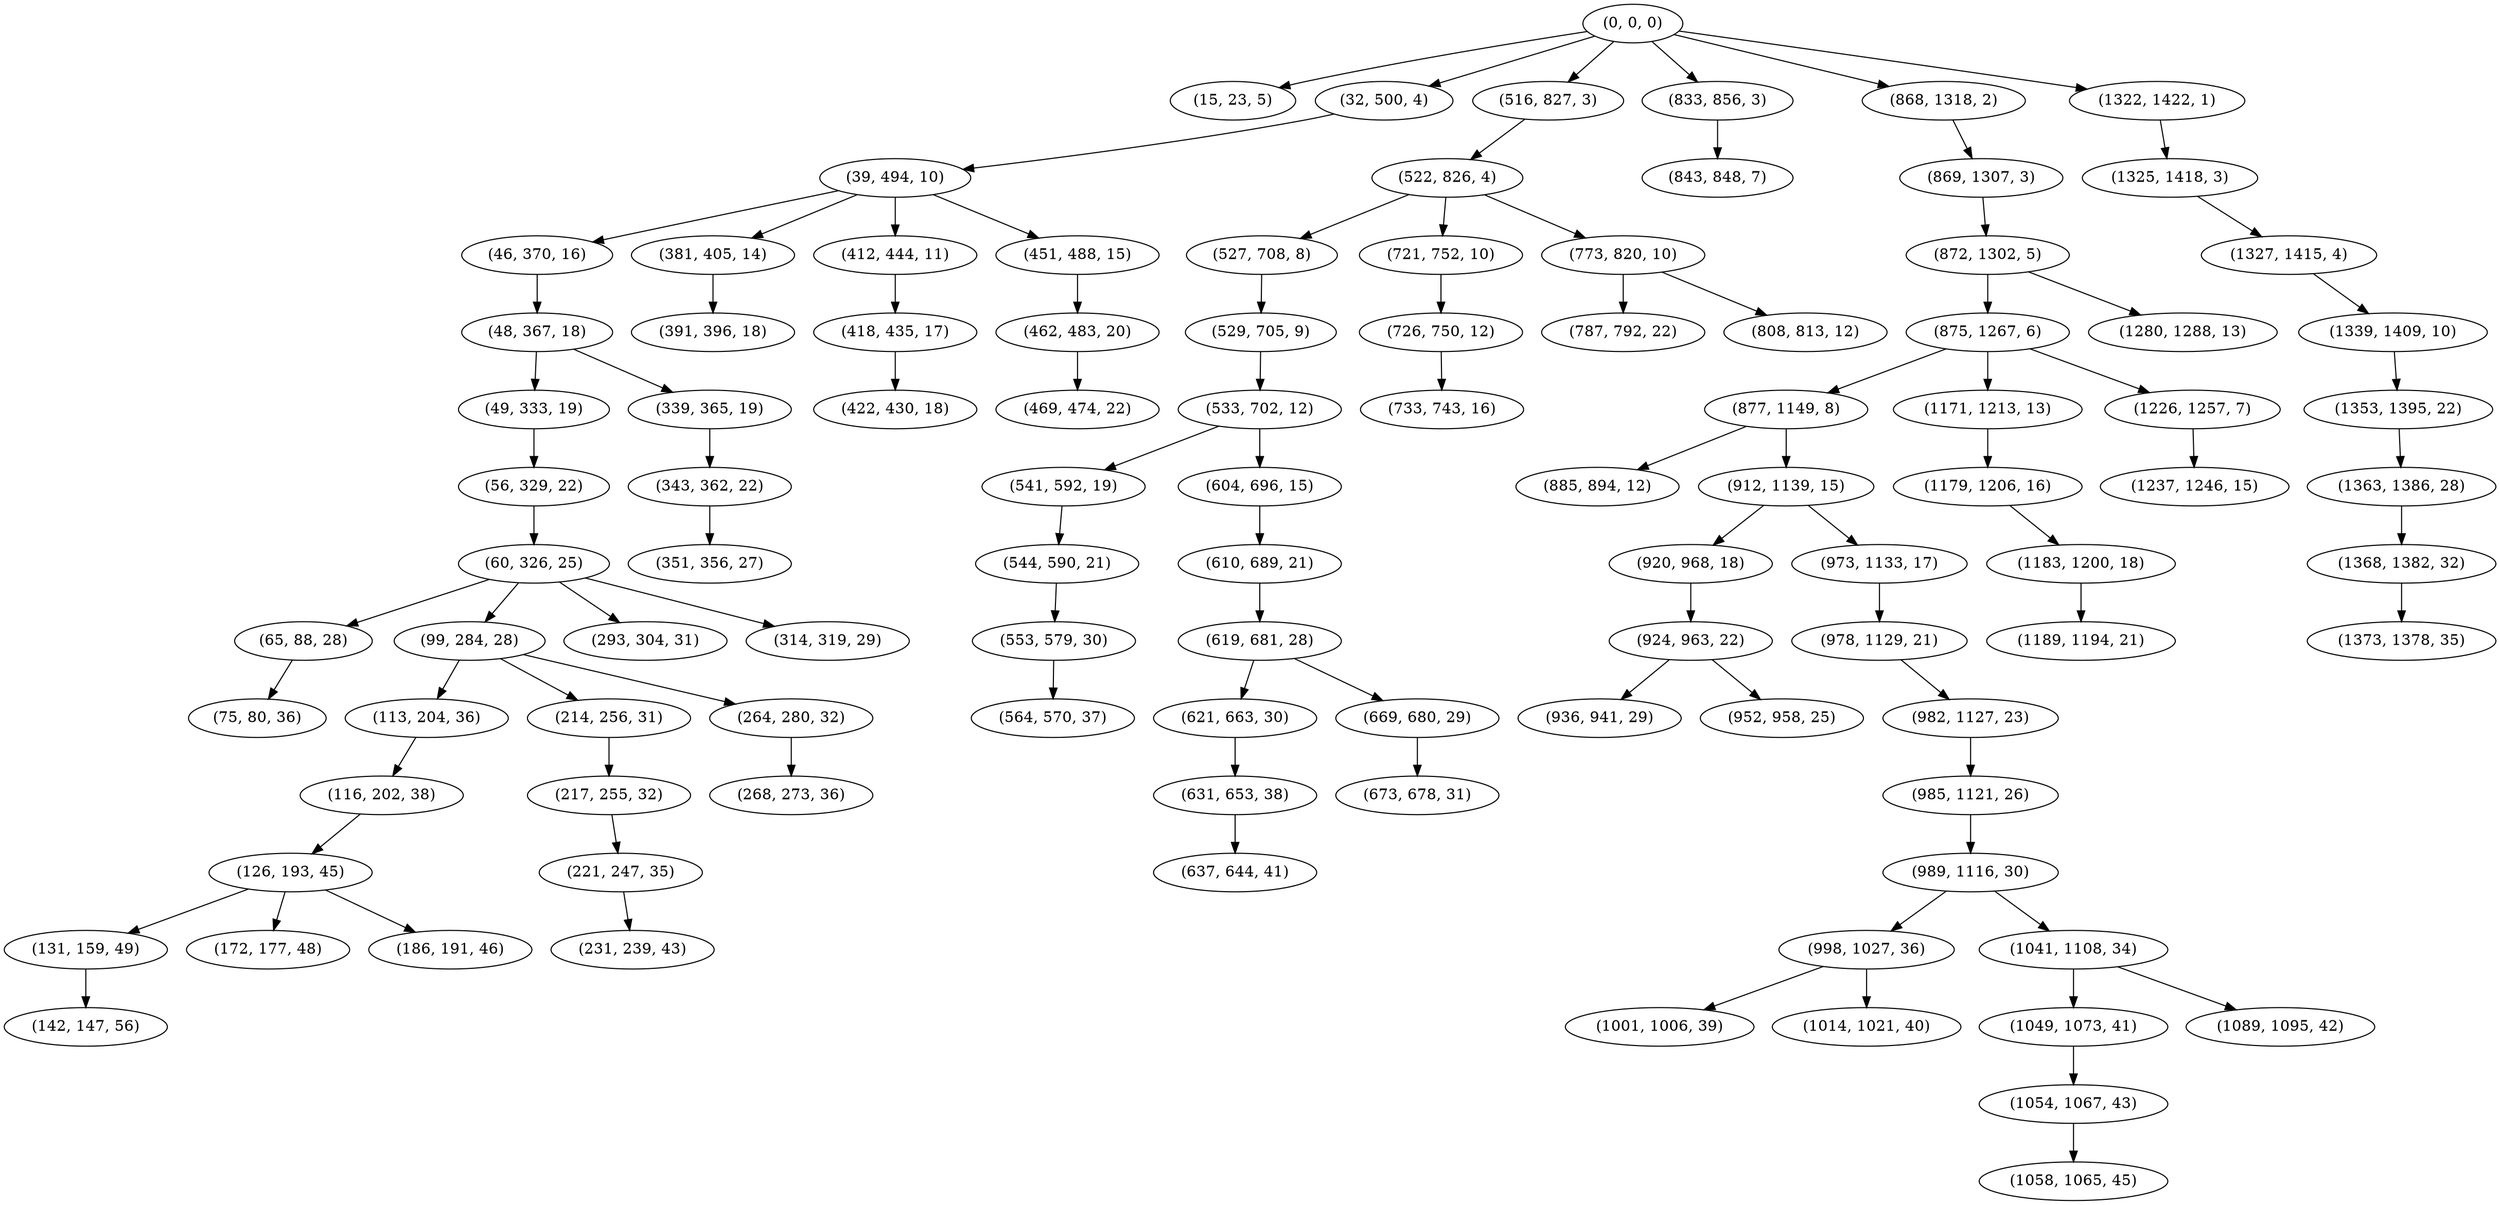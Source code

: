 digraph tree {
    "(0, 0, 0)";
    "(15, 23, 5)";
    "(32, 500, 4)";
    "(39, 494, 10)";
    "(46, 370, 16)";
    "(48, 367, 18)";
    "(49, 333, 19)";
    "(56, 329, 22)";
    "(60, 326, 25)";
    "(65, 88, 28)";
    "(75, 80, 36)";
    "(99, 284, 28)";
    "(113, 204, 36)";
    "(116, 202, 38)";
    "(126, 193, 45)";
    "(131, 159, 49)";
    "(142, 147, 56)";
    "(172, 177, 48)";
    "(186, 191, 46)";
    "(214, 256, 31)";
    "(217, 255, 32)";
    "(221, 247, 35)";
    "(231, 239, 43)";
    "(264, 280, 32)";
    "(268, 273, 36)";
    "(293, 304, 31)";
    "(314, 319, 29)";
    "(339, 365, 19)";
    "(343, 362, 22)";
    "(351, 356, 27)";
    "(381, 405, 14)";
    "(391, 396, 18)";
    "(412, 444, 11)";
    "(418, 435, 17)";
    "(422, 430, 18)";
    "(451, 488, 15)";
    "(462, 483, 20)";
    "(469, 474, 22)";
    "(516, 827, 3)";
    "(522, 826, 4)";
    "(527, 708, 8)";
    "(529, 705, 9)";
    "(533, 702, 12)";
    "(541, 592, 19)";
    "(544, 590, 21)";
    "(553, 579, 30)";
    "(564, 570, 37)";
    "(604, 696, 15)";
    "(610, 689, 21)";
    "(619, 681, 28)";
    "(621, 663, 30)";
    "(631, 653, 38)";
    "(637, 644, 41)";
    "(669, 680, 29)";
    "(673, 678, 31)";
    "(721, 752, 10)";
    "(726, 750, 12)";
    "(733, 743, 16)";
    "(773, 820, 10)";
    "(787, 792, 22)";
    "(808, 813, 12)";
    "(833, 856, 3)";
    "(843, 848, 7)";
    "(868, 1318, 2)";
    "(869, 1307, 3)";
    "(872, 1302, 5)";
    "(875, 1267, 6)";
    "(877, 1149, 8)";
    "(885, 894, 12)";
    "(912, 1139, 15)";
    "(920, 968, 18)";
    "(924, 963, 22)";
    "(936, 941, 29)";
    "(952, 958, 25)";
    "(973, 1133, 17)";
    "(978, 1129, 21)";
    "(982, 1127, 23)";
    "(985, 1121, 26)";
    "(989, 1116, 30)";
    "(998, 1027, 36)";
    "(1001, 1006, 39)";
    "(1014, 1021, 40)";
    "(1041, 1108, 34)";
    "(1049, 1073, 41)";
    "(1054, 1067, 43)";
    "(1058, 1065, 45)";
    "(1089, 1095, 42)";
    "(1171, 1213, 13)";
    "(1179, 1206, 16)";
    "(1183, 1200, 18)";
    "(1189, 1194, 21)";
    "(1226, 1257, 7)";
    "(1237, 1246, 15)";
    "(1280, 1288, 13)";
    "(1322, 1422, 1)";
    "(1325, 1418, 3)";
    "(1327, 1415, 4)";
    "(1339, 1409, 10)";
    "(1353, 1395, 22)";
    "(1363, 1386, 28)";
    "(1368, 1382, 32)";
    "(1373, 1378, 35)";
    "(0, 0, 0)" -> "(15, 23, 5)";
    "(0, 0, 0)" -> "(32, 500, 4)";
    "(0, 0, 0)" -> "(516, 827, 3)";
    "(0, 0, 0)" -> "(833, 856, 3)";
    "(0, 0, 0)" -> "(868, 1318, 2)";
    "(0, 0, 0)" -> "(1322, 1422, 1)";
    "(32, 500, 4)" -> "(39, 494, 10)";
    "(39, 494, 10)" -> "(46, 370, 16)";
    "(39, 494, 10)" -> "(381, 405, 14)";
    "(39, 494, 10)" -> "(412, 444, 11)";
    "(39, 494, 10)" -> "(451, 488, 15)";
    "(46, 370, 16)" -> "(48, 367, 18)";
    "(48, 367, 18)" -> "(49, 333, 19)";
    "(48, 367, 18)" -> "(339, 365, 19)";
    "(49, 333, 19)" -> "(56, 329, 22)";
    "(56, 329, 22)" -> "(60, 326, 25)";
    "(60, 326, 25)" -> "(65, 88, 28)";
    "(60, 326, 25)" -> "(99, 284, 28)";
    "(60, 326, 25)" -> "(293, 304, 31)";
    "(60, 326, 25)" -> "(314, 319, 29)";
    "(65, 88, 28)" -> "(75, 80, 36)";
    "(99, 284, 28)" -> "(113, 204, 36)";
    "(99, 284, 28)" -> "(214, 256, 31)";
    "(99, 284, 28)" -> "(264, 280, 32)";
    "(113, 204, 36)" -> "(116, 202, 38)";
    "(116, 202, 38)" -> "(126, 193, 45)";
    "(126, 193, 45)" -> "(131, 159, 49)";
    "(126, 193, 45)" -> "(172, 177, 48)";
    "(126, 193, 45)" -> "(186, 191, 46)";
    "(131, 159, 49)" -> "(142, 147, 56)";
    "(214, 256, 31)" -> "(217, 255, 32)";
    "(217, 255, 32)" -> "(221, 247, 35)";
    "(221, 247, 35)" -> "(231, 239, 43)";
    "(264, 280, 32)" -> "(268, 273, 36)";
    "(339, 365, 19)" -> "(343, 362, 22)";
    "(343, 362, 22)" -> "(351, 356, 27)";
    "(381, 405, 14)" -> "(391, 396, 18)";
    "(412, 444, 11)" -> "(418, 435, 17)";
    "(418, 435, 17)" -> "(422, 430, 18)";
    "(451, 488, 15)" -> "(462, 483, 20)";
    "(462, 483, 20)" -> "(469, 474, 22)";
    "(516, 827, 3)" -> "(522, 826, 4)";
    "(522, 826, 4)" -> "(527, 708, 8)";
    "(522, 826, 4)" -> "(721, 752, 10)";
    "(522, 826, 4)" -> "(773, 820, 10)";
    "(527, 708, 8)" -> "(529, 705, 9)";
    "(529, 705, 9)" -> "(533, 702, 12)";
    "(533, 702, 12)" -> "(541, 592, 19)";
    "(533, 702, 12)" -> "(604, 696, 15)";
    "(541, 592, 19)" -> "(544, 590, 21)";
    "(544, 590, 21)" -> "(553, 579, 30)";
    "(553, 579, 30)" -> "(564, 570, 37)";
    "(604, 696, 15)" -> "(610, 689, 21)";
    "(610, 689, 21)" -> "(619, 681, 28)";
    "(619, 681, 28)" -> "(621, 663, 30)";
    "(619, 681, 28)" -> "(669, 680, 29)";
    "(621, 663, 30)" -> "(631, 653, 38)";
    "(631, 653, 38)" -> "(637, 644, 41)";
    "(669, 680, 29)" -> "(673, 678, 31)";
    "(721, 752, 10)" -> "(726, 750, 12)";
    "(726, 750, 12)" -> "(733, 743, 16)";
    "(773, 820, 10)" -> "(787, 792, 22)";
    "(773, 820, 10)" -> "(808, 813, 12)";
    "(833, 856, 3)" -> "(843, 848, 7)";
    "(868, 1318, 2)" -> "(869, 1307, 3)";
    "(869, 1307, 3)" -> "(872, 1302, 5)";
    "(872, 1302, 5)" -> "(875, 1267, 6)";
    "(872, 1302, 5)" -> "(1280, 1288, 13)";
    "(875, 1267, 6)" -> "(877, 1149, 8)";
    "(875, 1267, 6)" -> "(1171, 1213, 13)";
    "(875, 1267, 6)" -> "(1226, 1257, 7)";
    "(877, 1149, 8)" -> "(885, 894, 12)";
    "(877, 1149, 8)" -> "(912, 1139, 15)";
    "(912, 1139, 15)" -> "(920, 968, 18)";
    "(912, 1139, 15)" -> "(973, 1133, 17)";
    "(920, 968, 18)" -> "(924, 963, 22)";
    "(924, 963, 22)" -> "(936, 941, 29)";
    "(924, 963, 22)" -> "(952, 958, 25)";
    "(973, 1133, 17)" -> "(978, 1129, 21)";
    "(978, 1129, 21)" -> "(982, 1127, 23)";
    "(982, 1127, 23)" -> "(985, 1121, 26)";
    "(985, 1121, 26)" -> "(989, 1116, 30)";
    "(989, 1116, 30)" -> "(998, 1027, 36)";
    "(989, 1116, 30)" -> "(1041, 1108, 34)";
    "(998, 1027, 36)" -> "(1001, 1006, 39)";
    "(998, 1027, 36)" -> "(1014, 1021, 40)";
    "(1041, 1108, 34)" -> "(1049, 1073, 41)";
    "(1041, 1108, 34)" -> "(1089, 1095, 42)";
    "(1049, 1073, 41)" -> "(1054, 1067, 43)";
    "(1054, 1067, 43)" -> "(1058, 1065, 45)";
    "(1171, 1213, 13)" -> "(1179, 1206, 16)";
    "(1179, 1206, 16)" -> "(1183, 1200, 18)";
    "(1183, 1200, 18)" -> "(1189, 1194, 21)";
    "(1226, 1257, 7)" -> "(1237, 1246, 15)";
    "(1322, 1422, 1)" -> "(1325, 1418, 3)";
    "(1325, 1418, 3)" -> "(1327, 1415, 4)";
    "(1327, 1415, 4)" -> "(1339, 1409, 10)";
    "(1339, 1409, 10)" -> "(1353, 1395, 22)";
    "(1353, 1395, 22)" -> "(1363, 1386, 28)";
    "(1363, 1386, 28)" -> "(1368, 1382, 32)";
    "(1368, 1382, 32)" -> "(1373, 1378, 35)";
}
